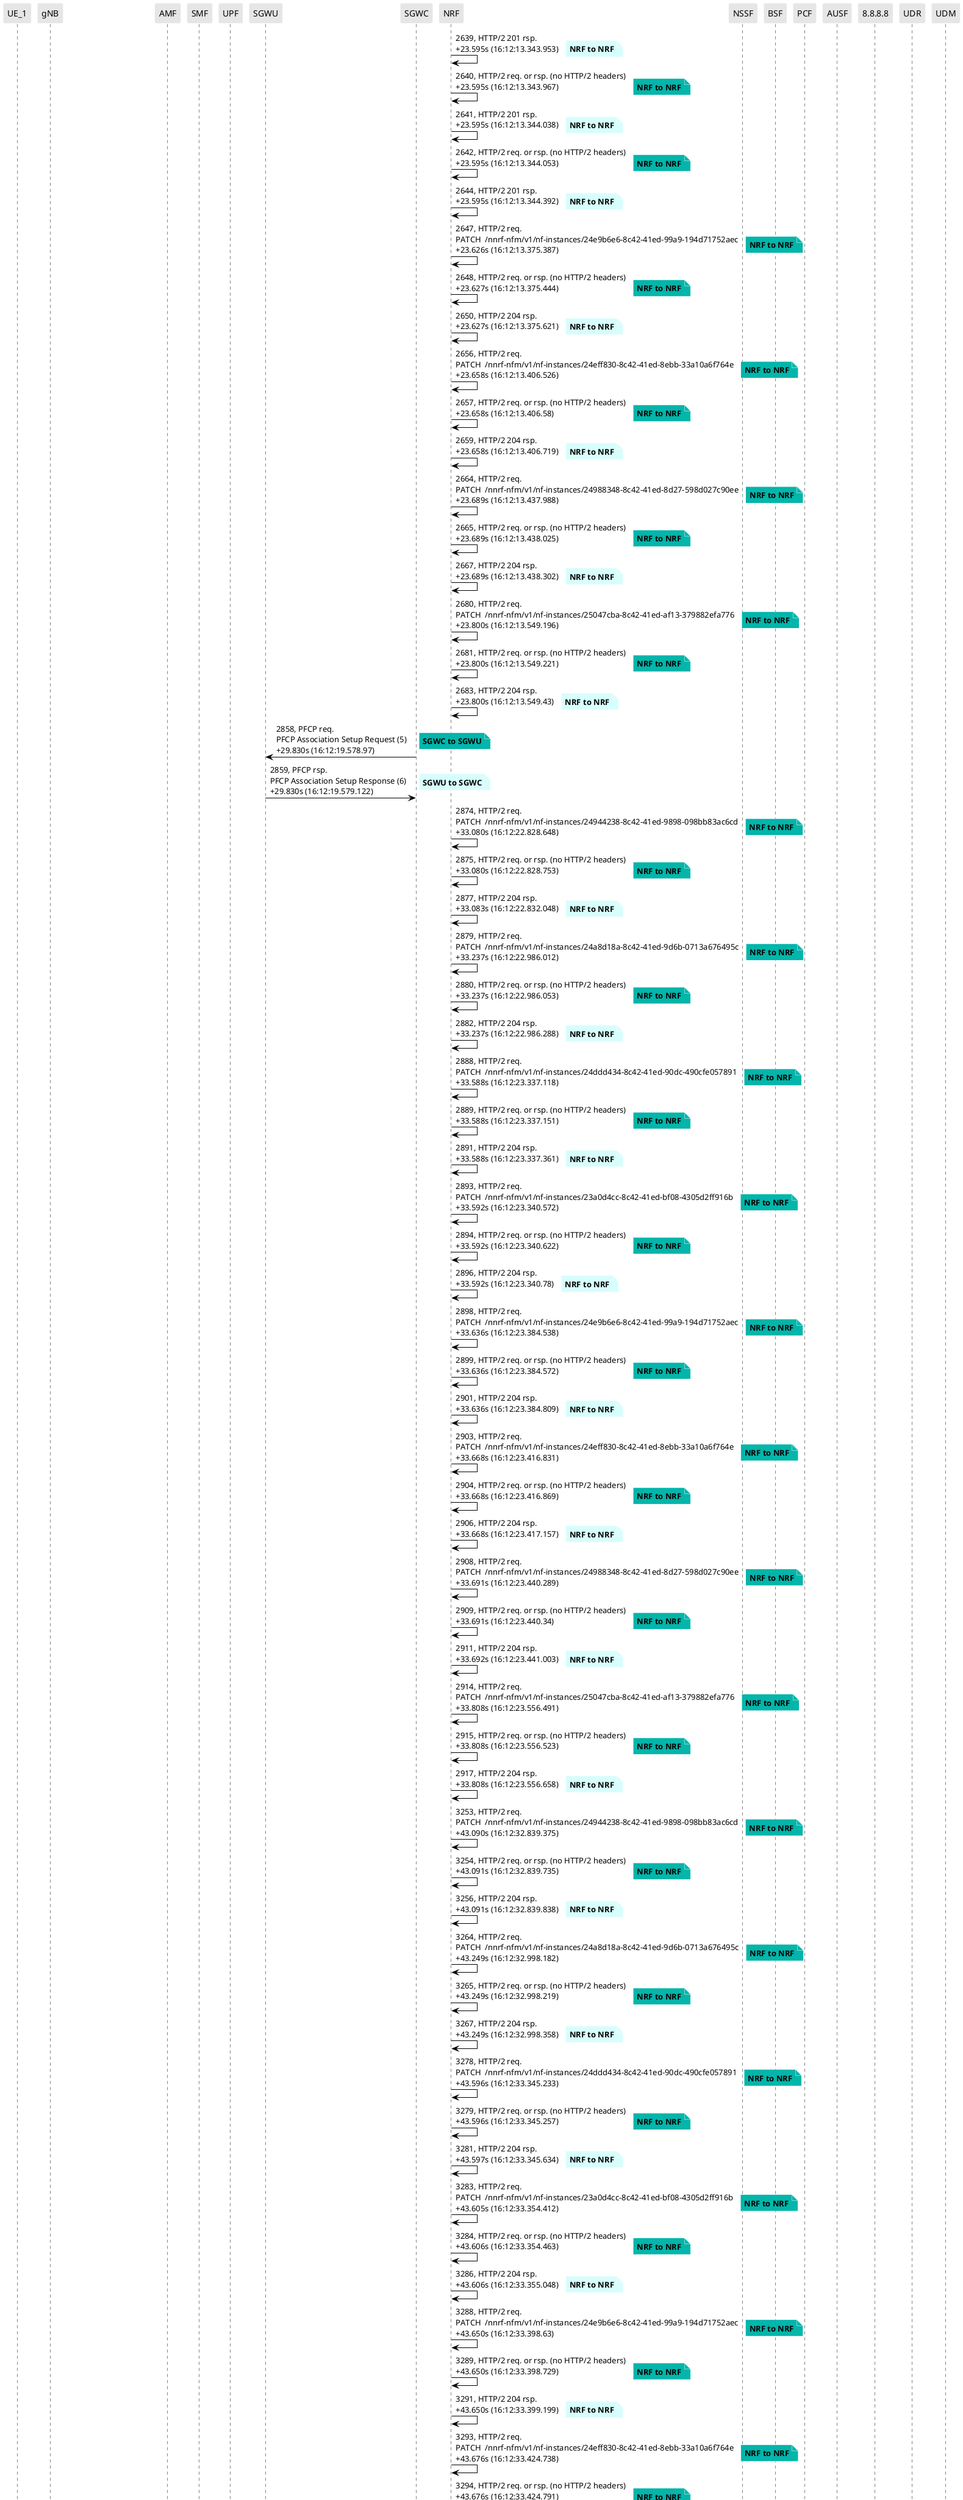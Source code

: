 @startuml
skinparam shadowing false
skinparam NoteBorderColor white
skinparam sequence {
    ArrowColor black
    LifeLineBorderColor black
    LifeLineBackgroundColor black
    ParticipantBorderColor white
    ParticipantBackgroundColor #e6e6e6
}
participant "UE_1"
participant "gNB"
participant "AMF"
participant "SMF"
participant "UPF"
participant "SGWU"
participant "SGWC"
participant "NRF"
participant "NSSF"
participant "BSF"
participant "PCF"
participant "AUSF"
participant "8.8.8.8"
participant "UDR"
participant "UDM"

"NRF" -> "NRF": 2639, HTTP/2 201 rsp.\n+23.595s (16:12:13.343.953)

note right #D7FEFC
**NRF to NRF**
end note

"NRF" -> "NRF": 2640, HTTP/2 req. or rsp. (no HTTP/2 headers)\n+23.595s (16:12:13.343.967)

note right #03B5AA
**NRF to NRF**
end note

"NRF" -> "NRF": 2641, HTTP/2 201 rsp.\n+23.595s (16:12:13.344.038)

note right #D7FEFC
**NRF to NRF**
end note

"NRF" -> "NRF": 2642, HTTP/2 req. or rsp. (no HTTP/2 headers)\n+23.595s (16:12:13.344.053)

note right #03B5AA
**NRF to NRF**
end note

"NRF" -> "NRF": 2644, HTTP/2 201 rsp.\n+23.595s (16:12:13.344.392)

note right #D7FEFC
**NRF to NRF**
end note

"NRF" -> "NRF": 2647, HTTP/2 req.\nPATCH  /nnrf-nfm/v1/nf-instances/24e9b6e6-8c42-41ed-99a9-194d71752aec\n+23.626s (16:12:13.375.387)

note right #03B5AA
**NRF to NRF**
end note

"NRF" -> "NRF": 2648, HTTP/2 req. or rsp. (no HTTP/2 headers)\n+23.627s (16:12:13.375.444)

note right #03B5AA
**NRF to NRF**
end note

"NRF" -> "NRF": 2650, HTTP/2 204 rsp.\n+23.627s (16:12:13.375.621)

note right #D7FEFC
**NRF to NRF**
end note

"NRF" -> "NRF": 2656, HTTP/2 req.\nPATCH  /nnrf-nfm/v1/nf-instances/24eff830-8c42-41ed-8ebb-33a10a6f764e\n+23.658s (16:12:13.406.526)

note right #03B5AA
**NRF to NRF**
end note

"NRF" -> "NRF": 2657, HTTP/2 req. or rsp. (no HTTP/2 headers)\n+23.658s (16:12:13.406.58)

note right #03B5AA
**NRF to NRF**
end note

"NRF" -> "NRF": 2659, HTTP/2 204 rsp.\n+23.658s (16:12:13.406.719)

note right #D7FEFC
**NRF to NRF**
end note

"NRF" -> "NRF": 2664, HTTP/2 req.\nPATCH  /nnrf-nfm/v1/nf-instances/24988348-8c42-41ed-8d27-598d027c90ee\n+23.689s (16:12:13.437.988)

note right #03B5AA
**NRF to NRF**
end note

"NRF" -> "NRF": 2665, HTTP/2 req. or rsp. (no HTTP/2 headers)\n+23.689s (16:12:13.438.025)

note right #03B5AA
**NRF to NRF**
end note

"NRF" -> "NRF": 2667, HTTP/2 204 rsp.\n+23.689s (16:12:13.438.302)

note right #D7FEFC
**NRF to NRF**
end note

"NRF" -> "NRF": 2680, HTTP/2 req.\nPATCH  /nnrf-nfm/v1/nf-instances/25047cba-8c42-41ed-af13-379882efa776\n+23.800s (16:12:13.549.196)

note right #03B5AA
**NRF to NRF**
end note

"NRF" -> "NRF": 2681, HTTP/2 req. or rsp. (no HTTP/2 headers)\n+23.800s (16:12:13.549.221)

note right #03B5AA
**NRF to NRF**
end note

"NRF" -> "NRF": 2683, HTTP/2 204 rsp.\n+23.800s (16:12:13.549.43)

note right #D7FEFC
**NRF to NRF**
end note

"SGWC" -> "SGWU": 2858, PFCP req.\nPFCP Association Setup Request (5)\n+29.830s (16:12:19.578.97)

note right #03B5AA
**SGWC to SGWU**
end note

"SGWU" -> "SGWC": 2859, PFCP rsp.\nPFCP Association Setup Response (6)\n+29.830s (16:12:19.579.122)

note right #D7FEFC
**SGWU to SGWC**
end note

"NRF" -> "NRF": 2874, HTTP/2 req.\nPATCH  /nnrf-nfm/v1/nf-instances/24944238-8c42-41ed-9898-098bb83ac6cd\n+33.080s (16:12:22.828.648)

note right #03B5AA
**NRF to NRF**
end note

"NRF" -> "NRF": 2875, HTTP/2 req. or rsp. (no HTTP/2 headers)\n+33.080s (16:12:22.828.753)

note right #03B5AA
**NRF to NRF**
end note

"NRF" -> "NRF": 2877, HTTP/2 204 rsp.\n+33.083s (16:12:22.832.048)

note right #D7FEFC
**NRF to NRF**
end note

"NRF" -> "NRF": 2879, HTTP/2 req.\nPATCH  /nnrf-nfm/v1/nf-instances/24a8d18a-8c42-41ed-9d6b-0713a676495c\n+33.237s (16:12:22.986.012)

note right #03B5AA
**NRF to NRF**
end note

"NRF" -> "NRF": 2880, HTTP/2 req. or rsp. (no HTTP/2 headers)\n+33.237s (16:12:22.986.053)

note right #03B5AA
**NRF to NRF**
end note

"NRF" -> "NRF": 2882, HTTP/2 204 rsp.\n+33.237s (16:12:22.986.288)

note right #D7FEFC
**NRF to NRF**
end note

"NRF" -> "NRF": 2888, HTTP/2 req.\nPATCH  /nnrf-nfm/v1/nf-instances/24ddd434-8c42-41ed-90dc-490cfe057891\n+33.588s (16:12:23.337.118)

note right #03B5AA
**NRF to NRF**
end note

"NRF" -> "NRF": 2889, HTTP/2 req. or rsp. (no HTTP/2 headers)\n+33.588s (16:12:23.337.151)

note right #03B5AA
**NRF to NRF**
end note

"NRF" -> "NRF": 2891, HTTP/2 204 rsp.\n+33.588s (16:12:23.337.361)

note right #D7FEFC
**NRF to NRF**
end note

"NRF" -> "NRF": 2893, HTTP/2 req.\nPATCH  /nnrf-nfm/v1/nf-instances/23a0d4cc-8c42-41ed-bf08-4305d2ff916b\n+33.592s (16:12:23.340.572)

note right #03B5AA
**NRF to NRF**
end note

"NRF" -> "NRF": 2894, HTTP/2 req. or rsp. (no HTTP/2 headers)\n+33.592s (16:12:23.340.622)

note right #03B5AA
**NRF to NRF**
end note

"NRF" -> "NRF": 2896, HTTP/2 204 rsp.\n+33.592s (16:12:23.340.78)

note right #D7FEFC
**NRF to NRF**
end note

"NRF" -> "NRF": 2898, HTTP/2 req.\nPATCH  /nnrf-nfm/v1/nf-instances/24e9b6e6-8c42-41ed-99a9-194d71752aec\n+33.636s (16:12:23.384.538)

note right #03B5AA
**NRF to NRF**
end note

"NRF" -> "NRF": 2899, HTTP/2 req. or rsp. (no HTTP/2 headers)\n+33.636s (16:12:23.384.572)

note right #03B5AA
**NRF to NRF**
end note

"NRF" -> "NRF": 2901, HTTP/2 204 rsp.\n+33.636s (16:12:23.384.809)

note right #D7FEFC
**NRF to NRF**
end note

"NRF" -> "NRF": 2903, HTTP/2 req.\nPATCH  /nnrf-nfm/v1/nf-instances/24eff830-8c42-41ed-8ebb-33a10a6f764e\n+33.668s (16:12:23.416.831)

note right #03B5AA
**NRF to NRF**
end note

"NRF" -> "NRF": 2904, HTTP/2 req. or rsp. (no HTTP/2 headers)\n+33.668s (16:12:23.416.869)

note right #03B5AA
**NRF to NRF**
end note

"NRF" -> "NRF": 2906, HTTP/2 204 rsp.\n+33.668s (16:12:23.417.157)

note right #D7FEFC
**NRF to NRF**
end note

"NRF" -> "NRF": 2908, HTTP/2 req.\nPATCH  /nnrf-nfm/v1/nf-instances/24988348-8c42-41ed-8d27-598d027c90ee\n+33.691s (16:12:23.440.289)

note right #03B5AA
**NRF to NRF**
end note

"NRF" -> "NRF": 2909, HTTP/2 req. or rsp. (no HTTP/2 headers)\n+33.691s (16:12:23.440.34)

note right #03B5AA
**NRF to NRF**
end note

"NRF" -> "NRF": 2911, HTTP/2 204 rsp.\n+33.692s (16:12:23.441.003)

note right #D7FEFC
**NRF to NRF**
end note

"NRF" -> "NRF": 2914, HTTP/2 req.\nPATCH  /nnrf-nfm/v1/nf-instances/25047cba-8c42-41ed-af13-379882efa776\n+33.808s (16:12:23.556.491)

note right #03B5AA
**NRF to NRF**
end note

"NRF" -> "NRF": 2915, HTTP/2 req. or rsp. (no HTTP/2 headers)\n+33.808s (16:12:23.556.523)

note right #03B5AA
**NRF to NRF**
end note

"NRF" -> "NRF": 2917, HTTP/2 204 rsp.\n+33.808s (16:12:23.556.658)

note right #D7FEFC
**NRF to NRF**
end note

"NRF" -> "NRF": 3253, HTTP/2 req.\nPATCH  /nnrf-nfm/v1/nf-instances/24944238-8c42-41ed-9898-098bb83ac6cd\n+43.090s (16:12:32.839.375)

note right #03B5AA
**NRF to NRF**
end note

"NRF" -> "NRF": 3254, HTTP/2 req. or rsp. (no HTTP/2 headers)\n+43.091s (16:12:32.839.735)

note right #03B5AA
**NRF to NRF**
end note

"NRF" -> "NRF": 3256, HTTP/2 204 rsp.\n+43.091s (16:12:32.839.838)

note right #D7FEFC
**NRF to NRF**
end note

"NRF" -> "NRF": 3264, HTTP/2 req.\nPATCH  /nnrf-nfm/v1/nf-instances/24a8d18a-8c42-41ed-9d6b-0713a676495c\n+43.249s (16:12:32.998.182)

note right #03B5AA
**NRF to NRF**
end note

"NRF" -> "NRF": 3265, HTTP/2 req. or rsp. (no HTTP/2 headers)\n+43.249s (16:12:32.998.219)

note right #03B5AA
**NRF to NRF**
end note

"NRF" -> "NRF": 3267, HTTP/2 204 rsp.\n+43.249s (16:12:32.998.358)

note right #D7FEFC
**NRF to NRF**
end note

"NRF" -> "NRF": 3278, HTTP/2 req.\nPATCH  /nnrf-nfm/v1/nf-instances/24ddd434-8c42-41ed-90dc-490cfe057891\n+43.596s (16:12:33.345.233)

note right #03B5AA
**NRF to NRF**
end note

"NRF" -> "NRF": 3279, HTTP/2 req. or rsp. (no HTTP/2 headers)\n+43.596s (16:12:33.345.257)

note right #03B5AA
**NRF to NRF**
end note

"NRF" -> "NRF": 3281, HTTP/2 204 rsp.\n+43.597s (16:12:33.345.634)

note right #D7FEFC
**NRF to NRF**
end note

"NRF" -> "NRF": 3283, HTTP/2 req.\nPATCH  /nnrf-nfm/v1/nf-instances/23a0d4cc-8c42-41ed-bf08-4305d2ff916b\n+43.605s (16:12:33.354.412)

note right #03B5AA
**NRF to NRF**
end note

"NRF" -> "NRF": 3284, HTTP/2 req. or rsp. (no HTTP/2 headers)\n+43.606s (16:12:33.354.463)

note right #03B5AA
**NRF to NRF**
end note

"NRF" -> "NRF": 3286, HTTP/2 204 rsp.\n+43.606s (16:12:33.355.048)

note right #D7FEFC
**NRF to NRF**
end note

"NRF" -> "NRF": 3288, HTTP/2 req.\nPATCH  /nnrf-nfm/v1/nf-instances/24e9b6e6-8c42-41ed-99a9-194d71752aec\n+43.650s (16:12:33.398.63)

note right #03B5AA
**NRF to NRF**
end note

"NRF" -> "NRF": 3289, HTTP/2 req. or rsp. (no HTTP/2 headers)\n+43.650s (16:12:33.398.729)

note right #03B5AA
**NRF to NRF**
end note

"NRF" -> "NRF": 3291, HTTP/2 204 rsp.\n+43.650s (16:12:33.399.199)

note right #D7FEFC
**NRF to NRF**
end note

"NRF" -> "NRF": 3293, HTTP/2 req.\nPATCH  /nnrf-nfm/v1/nf-instances/24eff830-8c42-41ed-8ebb-33a10a6f764e\n+43.676s (16:12:33.424.738)

note right #03B5AA
**NRF to NRF**
end note

"NRF" -> "NRF": 3294, HTTP/2 req. or rsp. (no HTTP/2 headers)\n+43.676s (16:12:33.424.791)

note right #03B5AA
**NRF to NRF**
end note

"NRF" -> "NRF": 3296, HTTP/2 204 rsp.\n+43.676s (16:12:33.425.009)

note right #D7FEFC
**NRF to NRF**
end note

"NRF" -> "NRF": 3298, HTTP/2 req.\nPATCH  /nnrf-nfm/v1/nf-instances/24988348-8c42-41ed-8d27-598d027c90ee\n+43.697s (16:12:33.445.827)

note right #03B5AA
**NRF to NRF**
end note

"NRF" -> "NRF": 3299, HTTP/2 req. or rsp. (no HTTP/2 headers)\n+43.697s (16:12:33.445.902)

note right #03B5AA
**NRF to NRF**
end note

"NRF" -> "NRF": 3301, HTTP/2 204 rsp.\n+43.697s (16:12:33.446.234)

note right #D7FEFC
**NRF to NRF**
end note

"NRF" -> "NRF": 3304, HTTP/2 req.\nPATCH  /nnrf-nfm/v1/nf-instances/25047cba-8c42-41ed-af13-379882efa776\n+43.816s (16:12:33.564.713)

note right #03B5AA
**NRF to NRF**
end note

"NRF" -> "NRF": 3305, HTTP/2 req. or rsp. (no HTTP/2 headers)\n+43.816s (16:12:33.564.763)

note right #03B5AA
**NRF to NRF**
end note

"NRF" -> "NRF": 3307, HTTP/2 204 rsp.\n+43.816s (16:12:33.564.96)

note right #D7FEFC
**NRF to NRF**
end note

"gNB" -> "AMF": 3333, NGAP NGSetup (21)\n+46.623s (16:12:36.371.87)

note right #CDDCF3
**gNB to AMF**
end note

"AMF" -> "gNB": 3339, NGAP NGSetup (21)\n+46.814s (16:12:36.562.523)

note right #CDDCF3
**AMF to gNB**
end note

"NRF" -> "NRF": 3586, HTTP/2 req.\nPATCH  /nnrf-nfm/v1/nf-instances/24944238-8c42-41ed-9898-098bb83ac6cd\n+53.098s (16:12:42.846.467)

note right #03B5AA
**NRF to NRF**
end note

"NRF" -> "NRF": 3587, HTTP/2 req. or rsp. (no HTTP/2 headers)\n+53.098s (16:12:42.846.67)

note right #03B5AA
**NRF to NRF**
end note

"NRF" -> "NRF": 3589, HTTP/2 204 rsp.\n+53.098s (16:12:42.846.825)

note right #D7FEFC
**NRF to NRF**
end note

"NRF" -> "NRF": 3591, HTTP/2 req.\nPATCH  /nnrf-nfm/v1/nf-instances/24a8d18a-8c42-41ed-9d6b-0713a676495c\n+53.283s (16:12:43.31.797)

note right #03B5AA
**NRF to NRF**
end note

"NRF" -> "NRF": 3592, HTTP/2 req. or rsp. (no HTTP/2 headers)\n+53.283s (16:12:43.31.828)

note right #03B5AA
**NRF to NRF**
end note

"NRF" -> "NRF": 3594, HTTP/2 204 rsp.\n+53.283s (16:12:43.32.035)

note right #D7FEFC
**NRF to NRF**
end note

"NRF" -> "NRF": 3601, HTTP/2 req.\nPATCH  /nnrf-nfm/v1/nf-instances/23a0d4cc-8c42-41ed-bf08-4305d2ff916b\n+53.613s (16:12:43.362.376)

note right #03B5AA
**NRF to NRF**
end note

"NRF" -> "NRF": 3602, HTTP/2 req. or rsp. (no HTTP/2 headers)\n+53.613s (16:12:43.362.401)

note right #03B5AA
**NRF to NRF**
end note

"NRF" -> "NRF": 3604, HTTP/2 204 rsp.\n+53.614s (16:12:43.362.648)

note right #D7FEFC
**NRF to NRF**
end note

"NRF" -> "NRF": 3606, HTTP/2 req.\nPATCH  /nnrf-nfm/v1/nf-instances/24ddd434-8c42-41ed-90dc-490cfe057891\n+53.614s (16:12:43.362.888)

note right #03B5AA
**NRF to NRF**
end note

"NRF" -> "NRF": 3607, HTTP/2 req. or rsp. (no HTTP/2 headers)\n+53.614s (16:12:43.362.97)

note right #03B5AA
**NRF to NRF**
end note

"NRF" -> "NRF": 3609, HTTP/2 204 rsp.\n+53.614s (16:12:43.363.047)

note right #D7FEFC
**NRF to NRF**
end note

"NRF" -> "NRF": 3612, HTTP/2 req.\nPATCH  /nnrf-nfm/v1/nf-instances/24e9b6e6-8c42-41ed-99a9-194d71752aec\n+53.663s (16:12:43.411.928)

note right #03B5AA
**NRF to NRF**
end note

"NRF" -> "NRF": 3613, HTTP/2 req. or rsp. (no HTTP/2 headers)\n+53.663s (16:12:43.411.955)

note right #03B5AA
**NRF to NRF**
end note

"NRF" -> "NRF": 3615, HTTP/2 204 rsp.\n+53.663s (16:12:43.412.416)

note right #D7FEFC
**NRF to NRF**
end note

"NRF" -> "NRF": 3617, HTTP/2 req.\nPATCH  /nnrf-nfm/v1/nf-instances/24eff830-8c42-41ed-8ebb-33a10a6f764e\n+53.684s (16:12:43.432.51)

note right #03B5AA
**NRF to NRF**
end note

"NRF" -> "NRF": 3618, HTTP/2 req. or rsp. (no HTTP/2 headers)\n+53.684s (16:12:43.432.549)

note right #03B5AA
**NRF to NRF**
end note

"NRF" -> "NRF": 3620, HTTP/2 204 rsp.\n+53.684s (16:12:43.432.708)

note right #D7FEFC
**NRF to NRF**
end note

"NRF" -> "NRF": 3623, HTTP/2 req.\nPATCH  /nnrf-nfm/v1/nf-instances/24988348-8c42-41ed-8d27-598d027c90ee\n+53.712s (16:12:43.460.709)

note right #03B5AA
**NRF to NRF**
end note

"NRF" -> "NRF": 3624, HTTP/2 req. or rsp. (no HTTP/2 headers)\n+53.712s (16:12:43.460.731)

note right #03B5AA
**NRF to NRF**
end note

"NRF" -> "NRF": 3626, HTTP/2 204 rsp.\n+53.712s (16:12:43.461.103)

note right #D7FEFC
**NRF to NRF**
end note

"NRF" -> "NRF": 3629, HTTP/2 req.\nPATCH  /nnrf-nfm/v1/nf-instances/25047cba-8c42-41ed-af13-379882efa776\n+53.827s (16:12:43.575.61)

note right #03B5AA
**NRF to NRF**
end note

"NRF" -> "NRF": 3630, HTTP/2 req. or rsp. (no HTTP/2 headers)\n+53.827s (16:12:43.575.644)

note right #03B5AA
**NRF to NRF**
end note

"NRF" -> "NRF": 3632, HTTP/2 204 rsp.\n+53.827s (16:12:43.575.888)

note right #D7FEFC
**NRF to NRF**
end note

"NRF" -> "NRF": 3733, HTTP/2 req.\nPATCH  /nnrf-nfm/v1/nf-instances/24944238-8c42-41ed-9898-098bb83ac6cd\n+63.104s (16:12:52.853.382)

note right #03B5AA
**NRF to NRF**
end note

"NRF" -> "NRF": 3734, HTTP/2 req. or rsp. (no HTTP/2 headers)\n+63.104s (16:12:52.853.423)

note right #03B5AA
**NRF to NRF**
end note

"NRF" -> "NRF": 3736, HTTP/2 204 rsp.\n+63.105s (16:12:52.853.635)

note right #D7FEFC
**NRF to NRF**
end note

"NRF" -> "NRF": 3739, HTTP/2 req.\nPATCH  /nnrf-nfm/v1/nf-instances/24a8d18a-8c42-41ed-9d6b-0713a676495c\n+63.292s (16:12:53.40.97)

note right #03B5AA
**NRF to NRF**
end note

"NRF" -> "NRF": 3740, HTTP/2 req. or rsp. (no HTTP/2 headers)\n+63.292s (16:12:53.40.998)

note right #03B5AA
**NRF to NRF**
end note

"NRF" -> "NRF": 3742, HTTP/2 204 rsp.\n+63.292s (16:12:53.41.207)

note right #D7FEFC
**NRF to NRF**
end note

"NRF" -> "NRF": 3745, HTTP/2 req.\nPATCH  /nnrf-nfm/v1/nf-instances/24ddd434-8c42-41ed-90dc-490cfe057891\n+63.616s (16:12:53.364.633)

note right #03B5AA
**NRF to NRF**
end note

@enduml
